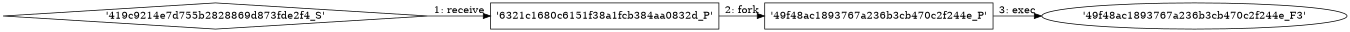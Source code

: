 digraph "D:\Learning\Paper\apt\基于CTI的攻击预警\Dataset\攻击图\ASGfromALLCTI\Protect your accounts with smarter ways to sign in on World Passwordless Day.dot" {
rankdir="LR"
size="9"
fixedsize="false"
splines="true"
nodesep=0.3
ranksep=0
fontsize=10
overlap="scalexy"
engine= "neato"
	"'6321c1680c6151f38a1fcb384aa0832d_P'" [node_type=Process shape=box]
	"'419c9214e7d755b2828869d873fde2f4_S'" [node_type=Socket shape=diamond]
	"'419c9214e7d755b2828869d873fde2f4_S'" -> "'6321c1680c6151f38a1fcb384aa0832d_P'" [label="1: receive"]
	"'6321c1680c6151f38a1fcb384aa0832d_P'" [node_type=Process shape=box]
	"'49f48ac1893767a236b3cb470c2f244e_P'" [node_type=Process shape=box]
	"'6321c1680c6151f38a1fcb384aa0832d_P'" -> "'49f48ac1893767a236b3cb470c2f244e_P'" [label="2: fork"]
	"'49f48ac1893767a236b3cb470c2f244e_P'" [node_type=Process shape=box]
	"'49f48ac1893767a236b3cb470c2f244e_F3'" [node_type=File shape=ellipse]
	"'49f48ac1893767a236b3cb470c2f244e_P'" -> "'49f48ac1893767a236b3cb470c2f244e_F3'" [label="3: exec"]
}
